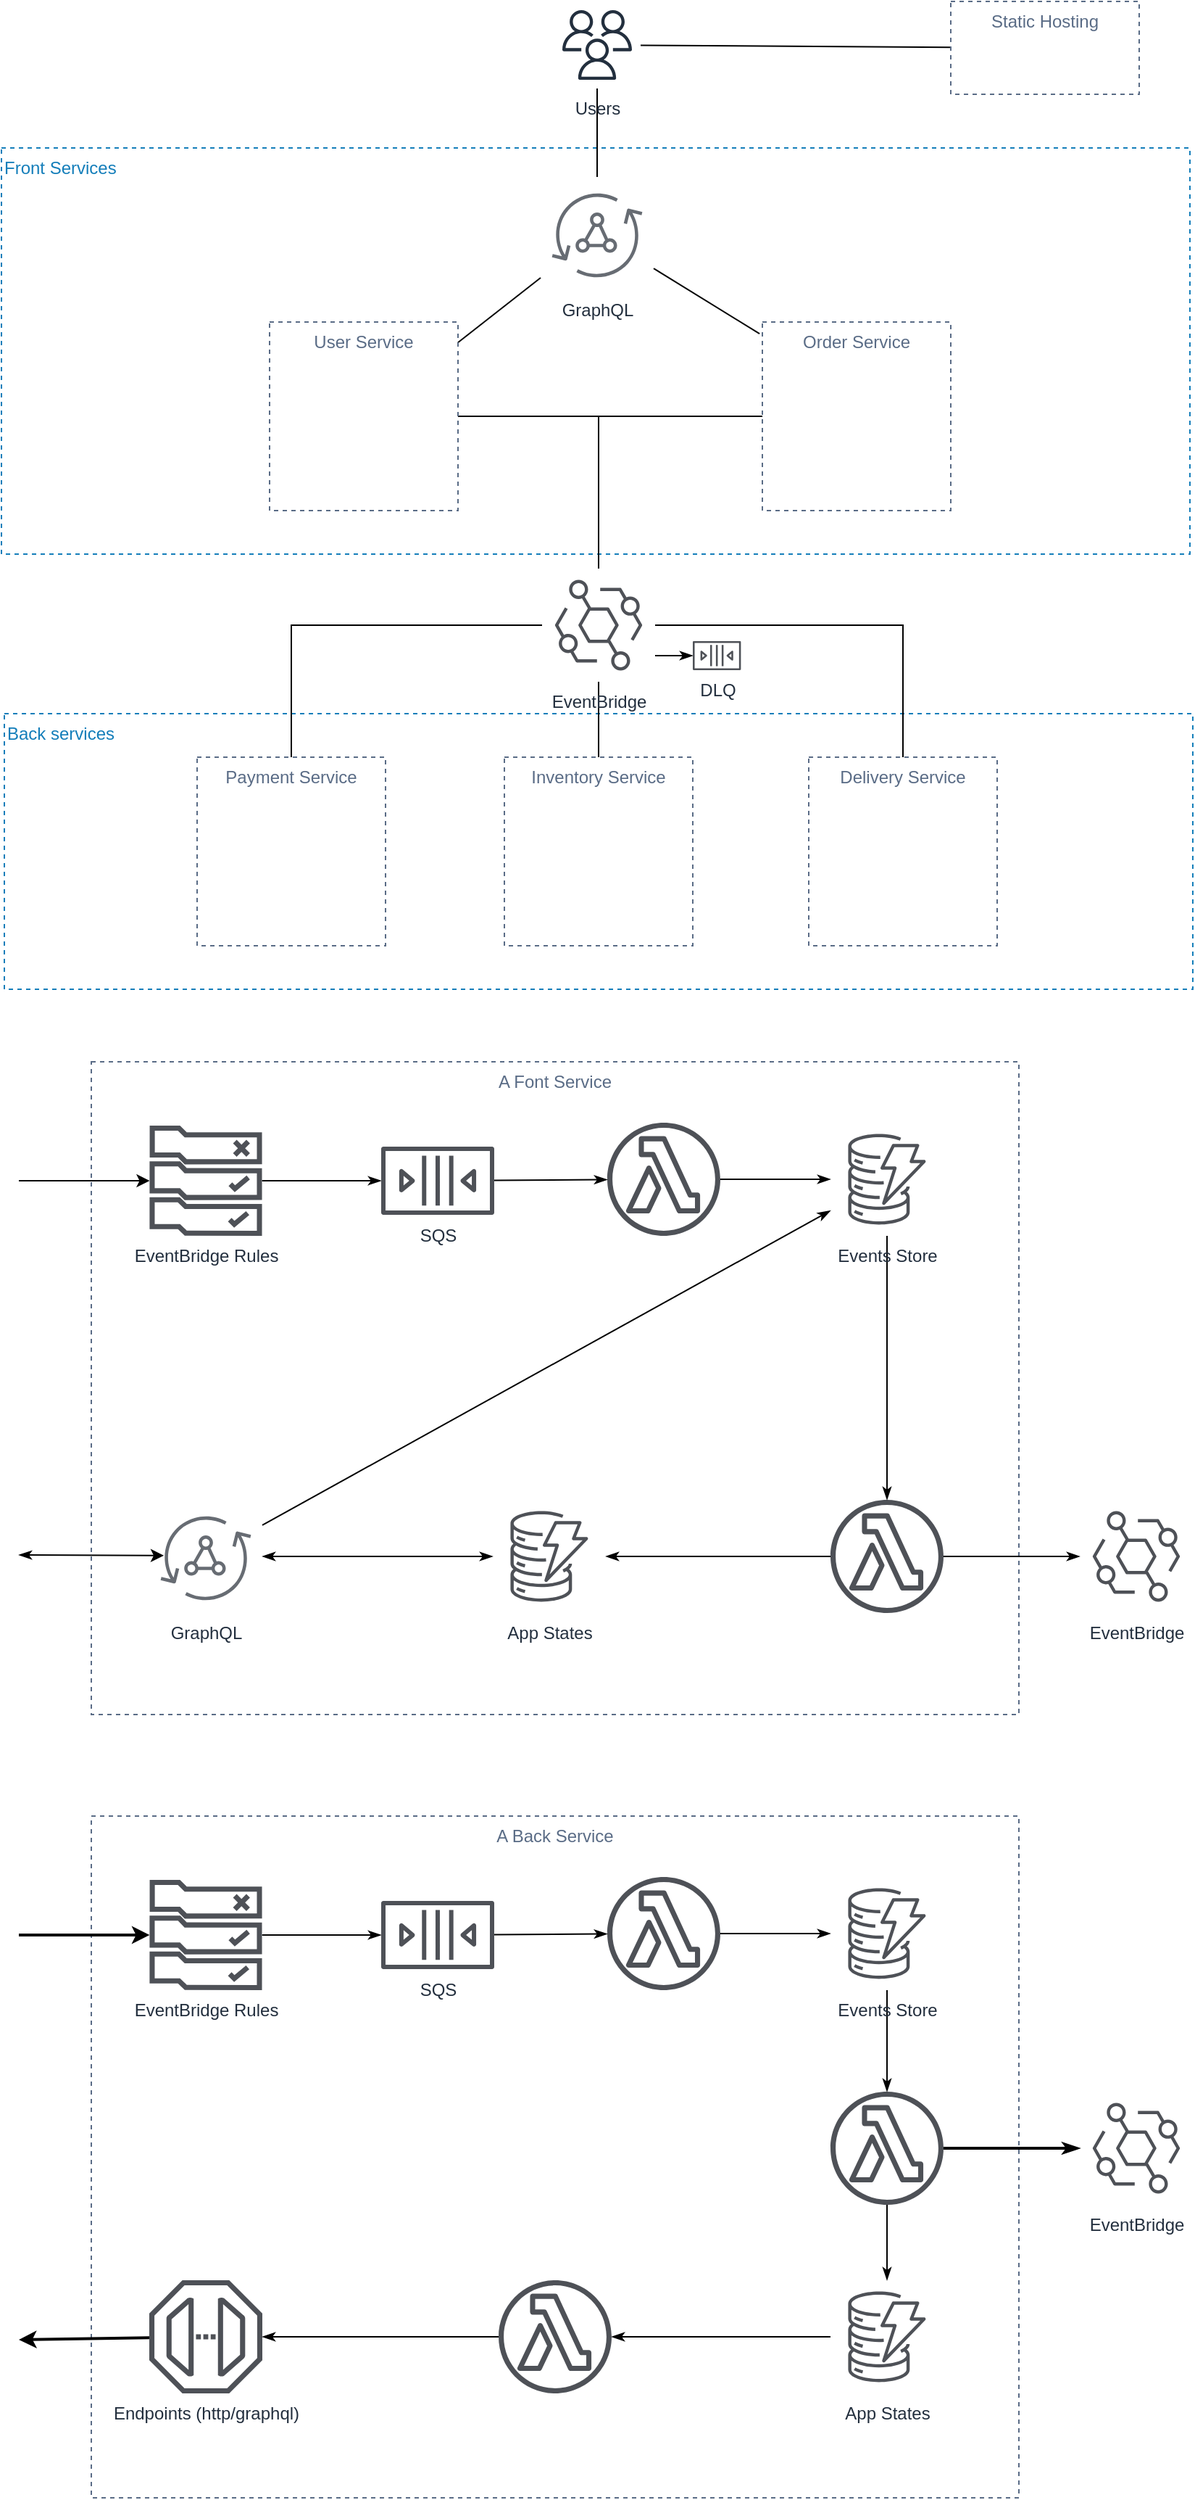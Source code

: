 <mxfile version="13.9.9" type="device" pages="2"><diagram id="mgv7GlilE0iIRinvgPgz" name="high-level"><mxGraphModel dx="1123" dy="744" grid="1" gridSize="10" guides="1" tooltips="1" connect="1" arrows="1" fold="1" page="1" pageScale="1" pageWidth="850" pageHeight="1100" math="0" shadow="0"><root><mxCell id="qP74AZdXXfNGVdxhBcff-0"/><mxCell id="qP74AZdXXfNGVdxhBcff-1" parent="qP74AZdXXfNGVdxhBcff-0"/><mxCell id="c52QdayIzjVWEUf-scH9-2" value="A Back Service" style="fillColor=none;strokeColor=#5A6C86;dashed=1;verticalAlign=top;fontStyle=0;fontColor=#5A6C86;" parent="qP74AZdXXfNGVdxhBcff-1" vertex="1"><mxGeometry x="72" y="1280" width="640" height="470" as="geometry"/></mxCell><mxCell id="3Ly7a8Z1kV-D6o6pP8aN-3" value="Front Services" style="fillColor=none;strokeColor=#147EBA;dashed=1;verticalAlign=top;fontStyle=0;fontColor=#147EBA;align=left;" parent="qP74AZdXXfNGVdxhBcff-1" vertex="1"><mxGeometry x="10" y="130" width="820" height="280" as="geometry"/></mxCell><mxCell id="3Ly7a8Z1kV-D6o6pP8aN-4" value="Back services" style="fillColor=none;strokeColor=#147EBA;dashed=1;verticalAlign=top;fontStyle=0;fontColor=#147EBA;align=left;" parent="qP74AZdXXfNGVdxhBcff-1" vertex="1"><mxGeometry x="12" y="520" width="820" height="190" as="geometry"/></mxCell><mxCell id="Z6h_kg9HAEoUVtD3yBT--4" style="rounded=0;orthogonalLoop=1;jettySize=auto;html=1;endArrow=none;endFill=0;" parent="qP74AZdXXfNGVdxhBcff-1" source="qP74AZdXXfNGVdxhBcff-2" target="Z6h_kg9HAEoUVtD3yBT--15" edge="1"><mxGeometry relative="1" as="geometry"/></mxCell><mxCell id="Z6h_kg9HAEoUVtD3yBT--11" style="rounded=0;orthogonalLoop=1;jettySize=auto;html=1;endArrow=none;endFill=0;" parent="qP74AZdXXfNGVdxhBcff-1" source="Z6h_kg9HAEoUVtD3yBT--15" target="Z6h_kg9HAEoUVtD3yBT--9" edge="1"><mxGeometry relative="1" as="geometry"/></mxCell><mxCell id="c52QdayIzjVWEUf-scH9-1" style="edgeStyle=none;rounded=0;orthogonalLoop=1;jettySize=auto;html=1;endArrow=none;endFill=0;fontSize=16;fontColor=#232F3E;" parent="qP74AZdXXfNGVdxhBcff-1" source="qP74AZdXXfNGVdxhBcff-2" target="c52QdayIzjVWEUf-scH9-0" edge="1"><mxGeometry relative="1" as="geometry"/></mxCell><mxCell id="qP74AZdXXfNGVdxhBcff-2" value="Users" style="outlineConnect=0;gradientColor=none;strokeColor=#232F3E;dashed=0;verticalLabelPosition=bottom;verticalAlign=top;align=center;html=1;fontSize=12;fontStyle=0;aspect=fixed;shape=mxgraph.aws4.resourceIcon;resIcon=mxgraph.aws4.users;fillColor=none;fontColor=#232F3E;" parent="qP74AZdXXfNGVdxhBcff-1" vertex="1"><mxGeometry x="391" y="29" width="60" height="60" as="geometry"/></mxCell><mxCell id="Z6h_kg9HAEoUVtD3yBT--5" style="edgeStyle=orthogonalEdgeStyle;rounded=0;orthogonalLoop=1;jettySize=auto;html=1;endArrow=none;endFill=0;" parent="qP74AZdXXfNGVdxhBcff-1" source="VWQEmgT53ZUEzv_5yGLG-1" target="Z6h_kg9HAEoUVtD3yBT--3" edge="1"><mxGeometry relative="1" as="geometry"/></mxCell><mxCell id="VWQEmgT53ZUEzv_5yGLG-1" value="Order Service" style="fillColor=none;strokeColor=#5A6C86;dashed=1;verticalAlign=top;fontStyle=0;fontColor=#5A6C86;" parent="qP74AZdXXfNGVdxhBcff-1" vertex="1"><mxGeometry x="535" y="250" width="130" height="130" as="geometry"/></mxCell><mxCell id="VWQEmgT53ZUEzv_5yGLG-2" value="Payment Service&#10;" style="fillColor=none;strokeColor=#5A6C86;dashed=1;verticalAlign=top;fontStyle=0;fontColor=#5A6C86;" parent="qP74AZdXXfNGVdxhBcff-1" vertex="1"><mxGeometry x="145" y="550" width="130" height="130" as="geometry"/></mxCell><mxCell id="VWQEmgT53ZUEzv_5yGLG-3" value="Inventory Service" style="fillColor=none;strokeColor=#5A6C86;dashed=1;verticalAlign=top;fontStyle=0;fontColor=#5A6C86;" parent="qP74AZdXXfNGVdxhBcff-1" vertex="1"><mxGeometry x="357" y="550" width="130" height="130" as="geometry"/></mxCell><mxCell id="Z6h_kg9HAEoUVtD3yBT--0" value="Delivery Service" style="fillColor=none;strokeColor=#5A6C86;dashed=1;verticalAlign=top;fontStyle=0;fontColor=#5A6C86;" parent="qP74AZdXXfNGVdxhBcff-1" vertex="1"><mxGeometry x="567" y="550" width="130" height="130" as="geometry"/></mxCell><mxCell id="Z6h_kg9HAEoUVtD3yBT--6" style="edgeStyle=orthogonalEdgeStyle;rounded=0;orthogonalLoop=1;jettySize=auto;html=1;endArrow=none;endFill=0;" parent="qP74AZdXXfNGVdxhBcff-1" source="Z6h_kg9HAEoUVtD3yBT--3" target="VWQEmgT53ZUEzv_5yGLG-3" edge="1"><mxGeometry relative="1" as="geometry"/></mxCell><mxCell id="Z6h_kg9HAEoUVtD3yBT--7" style="edgeStyle=orthogonalEdgeStyle;rounded=0;orthogonalLoop=1;jettySize=auto;html=1;endArrow=none;endFill=0;" parent="qP74AZdXXfNGVdxhBcff-1" source="Z6h_kg9HAEoUVtD3yBT--3" target="VWQEmgT53ZUEzv_5yGLG-2" edge="1"><mxGeometry relative="1" as="geometry"/></mxCell><mxCell id="Z6h_kg9HAEoUVtD3yBT--8" style="edgeStyle=orthogonalEdgeStyle;rounded=0;orthogonalLoop=1;jettySize=auto;html=1;endArrow=none;endFill=0;" parent="qP74AZdXXfNGVdxhBcff-1" source="Z6h_kg9HAEoUVtD3yBT--3" target="Z6h_kg9HAEoUVtD3yBT--0" edge="1"><mxGeometry relative="1" as="geometry"/></mxCell><mxCell id="Z6h_kg9HAEoUVtD3yBT--13" style="edgeStyle=orthogonalEdgeStyle;rounded=0;orthogonalLoop=1;jettySize=auto;html=1;endArrow=classicThin;endFill=1;" parent="qP74AZdXXfNGVdxhBcff-1" source="Z6h_kg9HAEoUVtD3yBT--3" target="Z6h_kg9HAEoUVtD3yBT--12" edge="1"><mxGeometry relative="1" as="geometry"><mxPoint x="521" y="500" as="targetPoint"/><Array as="points"><mxPoint x="481" y="480"/><mxPoint x="481" y="480"/></Array></mxGeometry></mxCell><mxCell id="Z6h_kg9HAEoUVtD3yBT--3" value="EventBridge" style="outlineConnect=0;fontColor=#232F3E;gradientDirection=north;dashed=0;verticalLabelPosition=bottom;verticalAlign=top;align=center;html=1;fontSize=12;fontStyle=0;aspect=fixed;shape=mxgraph.aws4.resourceIcon;resIcon=mxgraph.aws4.eventbridge;fillColor=none;strokeColor=#4E5157;" parent="qP74AZdXXfNGVdxhBcff-1" vertex="1"><mxGeometry x="383" y="420" width="78" height="78" as="geometry"/></mxCell><mxCell id="Z6h_kg9HAEoUVtD3yBT--10" style="edgeStyle=orthogonalEdgeStyle;rounded=0;orthogonalLoop=1;jettySize=auto;html=1;endArrow=none;endFill=0;" parent="qP74AZdXXfNGVdxhBcff-1" source="Z6h_kg9HAEoUVtD3yBT--9" target="Z6h_kg9HAEoUVtD3yBT--3" edge="1"><mxGeometry relative="1" as="geometry"/></mxCell><mxCell id="Z6h_kg9HAEoUVtD3yBT--9" value="User Service" style="fillColor=none;strokeColor=#5A6C86;dashed=1;verticalAlign=top;fontStyle=0;fontColor=#5A6C86;" parent="qP74AZdXXfNGVdxhBcff-1" vertex="1"><mxGeometry x="195" y="250" width="130" height="130" as="geometry"/></mxCell><mxCell id="Z6h_kg9HAEoUVtD3yBT--12" value="DLQ" style="outlineConnect=0;gradientColor=none;strokeColor=none;dashed=0;verticalLabelPosition=bottom;verticalAlign=top;align=center;html=1;fontSize=12;fontStyle=0;aspect=fixed;pointerEvents=1;shape=mxgraph.aws4.queue;fillColor=#4E5157;fontColor=#232F3E;" parent="qP74AZdXXfNGVdxhBcff-1" vertex="1"><mxGeometry x="487.0" y="470" width="33.19" height="20" as="geometry"/></mxCell><mxCell id="Z6h_kg9HAEoUVtD3yBT--16" style="rounded=0;orthogonalLoop=1;jettySize=auto;html=1;entryX=-0.015;entryY=0.062;entryDx=0;entryDy=0;entryPerimeter=0;endArrow=none;endFill=0;" parent="qP74AZdXXfNGVdxhBcff-1" source="Z6h_kg9HAEoUVtD3yBT--15" target="VWQEmgT53ZUEzv_5yGLG-1" edge="1"><mxGeometry relative="1" as="geometry"/></mxCell><mxCell id="Z6h_kg9HAEoUVtD3yBT--15" value="GraphQL" style="outlineConnect=0;gradientDirection=north;dashed=0;verticalLabelPosition=bottom;verticalAlign=top;align=center;html=1;fontSize=12;fontStyle=0;aspect=fixed;shape=mxgraph.aws4.resourceIcon;resIcon=mxgraph.aws4.appsync;fillColor=none;strokeColor=#676C73;fontColor=#232F3E;" parent="qP74AZdXXfNGVdxhBcff-1" vertex="1"><mxGeometry x="382" y="150" width="78" height="78" as="geometry"/></mxCell><mxCell id="c52QdayIzjVWEUf-scH9-0" value="Static Hosting" style="fillColor=none;strokeColor=#5A6C86;dashed=1;verticalAlign=top;fontStyle=0;fontColor=#5A6C86;" parent="qP74AZdXXfNGVdxhBcff-1" vertex="1"><mxGeometry x="665" y="29" width="130" height="64" as="geometry"/></mxCell><mxCell id="c52QdayIzjVWEUf-scH9-14" style="edgeStyle=none;rounded=0;orthogonalLoop=1;jettySize=auto;html=1;endArrow=classicThin;endFill=1;fontSize=16;fontColor=#232F3E;" parent="qP74AZdXXfNGVdxhBcff-1" source="c52QdayIzjVWEUf-scH9-4" target="c52QdayIzjVWEUf-scH9-10" edge="1"><mxGeometry relative="1" as="geometry"/></mxCell><mxCell id="c52QdayIzjVWEUf-scH9-36" style="edgeStyle=none;rounded=0;orthogonalLoop=1;jettySize=auto;html=1;endArrow=classicThin;endFill=1;strokeWidth=2;fontSize=16;fontColor=#232F3E;" parent="qP74AZdXXfNGVdxhBcff-1" source="c52QdayIzjVWEUf-scH9-4" target="c52QdayIzjVWEUf-scH9-35" edge="1"><mxGeometry relative="1" as="geometry"/></mxCell><mxCell id="c52QdayIzjVWEUf-scH9-4" value="" style="outlineConnect=0;fontColor=#232F3E;gradientColor=none;strokeColor=none;dashed=0;verticalLabelPosition=bottom;verticalAlign=top;align=center;html=1;fontSize=12;fontStyle=0;aspect=fixed;pointerEvents=1;shape=mxgraph.aws4.lambda_function;fillColor=#4E5157;" parent="qP74AZdXXfNGVdxhBcff-1" vertex="1"><mxGeometry x="582" y="1470" width="78" height="78" as="geometry"/></mxCell><mxCell id="c52QdayIzjVWEUf-scH9-13" value="" style="edgeStyle=none;rounded=0;orthogonalLoop=1;jettySize=auto;html=1;endArrow=classicThin;endFill=1;fontSize=16;fontColor=#232F3E;" parent="qP74AZdXXfNGVdxhBcff-1" source="c52QdayIzjVWEUf-scH9-5" target="c52QdayIzjVWEUf-scH9-4" edge="1"><mxGeometry relative="1" as="geometry"/></mxCell><mxCell id="c52QdayIzjVWEUf-scH9-5" value="Events Store" style="outlineConnect=0;fontColor=#232F3E;gradientDirection=north;dashed=0;verticalLabelPosition=bottom;verticalAlign=top;align=center;html=1;fontSize=12;fontStyle=0;aspect=fixed;shape=mxgraph.aws4.resourceIcon;resIcon=mxgraph.aws4.dynamodb;fillColor=none;strokeColor=#4E5157;" parent="qP74AZdXXfNGVdxhBcff-1" vertex="1"><mxGeometry x="582" y="1322" width="78" height="78" as="geometry"/></mxCell><mxCell id="c52QdayIzjVWEUf-scH9-21" style="edgeStyle=none;rounded=0;orthogonalLoop=1;jettySize=auto;html=1;endArrow=classicThin;endFill=1;strokeWidth=1;fontSize=16;fontColor=#232F3E;" parent="qP74AZdXXfNGVdxhBcff-1" source="c52QdayIzjVWEUf-scH9-9" target="c52QdayIzjVWEUf-scH9-17" edge="1"><mxGeometry relative="1" as="geometry"/></mxCell><mxCell id="c52QdayIzjVWEUf-scH9-9" value="EventBridge Rules" style="outlineConnect=0;fontColor=#232F3E;gradientColor=none;strokeColor=none;dashed=0;verticalLabelPosition=bottom;verticalAlign=top;align=center;html=1;fontSize=12;fontStyle=0;aspect=fixed;pointerEvents=1;shape=mxgraph.aws4.rule_2;fillColor=#4E5157;" parent="qP74AZdXXfNGVdxhBcff-1" vertex="1"><mxGeometry x="112" y="1324" width="78" height="76" as="geometry"/></mxCell><mxCell id="c52QdayIzjVWEUf-scH9-23" style="edgeStyle=none;rounded=0;orthogonalLoop=1;jettySize=auto;html=1;endArrow=classicThin;endFill=1;strokeWidth=1;fontSize=16;fontColor=#232F3E;" parent="qP74AZdXXfNGVdxhBcff-1" source="c52QdayIzjVWEUf-scH9-10" target="c52QdayIzjVWEUf-scH9-18" edge="1"><mxGeometry relative="1" as="geometry"/></mxCell><mxCell id="c52QdayIzjVWEUf-scH9-10" value="App States" style="outlineConnect=0;fontColor=#232F3E;gradientDirection=north;dashed=0;verticalLabelPosition=bottom;verticalAlign=top;align=center;html=1;fontSize=12;fontStyle=0;aspect=fixed;shape=mxgraph.aws4.resourceIcon;resIcon=mxgraph.aws4.dynamodb;fillColor=none;strokeColor=#4E5157;" parent="qP74AZdXXfNGVdxhBcff-1" vertex="1"><mxGeometry x="582" y="1600" width="78" height="78" as="geometry"/></mxCell><mxCell id="c52QdayIzjVWEUf-scH9-16" style="edgeStyle=none;rounded=0;orthogonalLoop=1;jettySize=auto;html=1;endArrow=classicThin;endFill=1;fontSize=16;fontColor=#232F3E;" parent="qP74AZdXXfNGVdxhBcff-1" source="c52QdayIzjVWEUf-scH9-15" target="c52QdayIzjVWEUf-scH9-5" edge="1"><mxGeometry relative="1" as="geometry"/></mxCell><mxCell id="c52QdayIzjVWEUf-scH9-15" value="" style="outlineConnect=0;fontColor=#232F3E;gradientColor=none;strokeColor=none;dashed=0;verticalLabelPosition=bottom;verticalAlign=top;align=center;html=1;fontSize=12;fontStyle=0;aspect=fixed;pointerEvents=1;shape=mxgraph.aws4.lambda_function;fillColor=#4E5157;" parent="qP74AZdXXfNGVdxhBcff-1" vertex="1"><mxGeometry x="428" y="1322" width="78" height="78" as="geometry"/></mxCell><mxCell id="c52QdayIzjVWEUf-scH9-22" style="edgeStyle=none;rounded=0;orthogonalLoop=1;jettySize=auto;html=1;endArrow=classicThin;endFill=1;strokeWidth=1;fontSize=16;fontColor=#232F3E;" parent="qP74AZdXXfNGVdxhBcff-1" source="c52QdayIzjVWEUf-scH9-17" target="c52QdayIzjVWEUf-scH9-15" edge="1"><mxGeometry relative="1" as="geometry"/></mxCell><mxCell id="c52QdayIzjVWEUf-scH9-17" value="SQS" style="outlineConnect=0;fontColor=#232F3E;gradientColor=none;strokeColor=none;dashed=0;verticalLabelPosition=bottom;verticalAlign=top;align=center;html=1;fontSize=12;fontStyle=0;aspect=fixed;pointerEvents=1;shape=mxgraph.aws4.queue;fillColor=#4E5157;" parent="qP74AZdXXfNGVdxhBcff-1" vertex="1"><mxGeometry x="272" y="1338.5" width="78" height="47" as="geometry"/></mxCell><mxCell id="c52QdayIzjVWEUf-scH9-6" value="Endpoints (http/graphql)" style="outlineConnect=0;fontColor=#232F3E;gradientColor=none;strokeColor=none;dashed=0;verticalLabelPosition=bottom;verticalAlign=top;align=center;html=1;fontSize=12;fontStyle=0;aspect=fixed;shape=mxgraph.aws4.endpoint;fillColor=#4E5157;" parent="qP74AZdXXfNGVdxhBcff-1" vertex="1"><mxGeometry x="112" y="1600" width="78" height="78" as="geometry"/></mxCell><mxCell id="c52QdayIzjVWEUf-scH9-24" style="edgeStyle=none;rounded=0;orthogonalLoop=1;jettySize=auto;html=1;endArrow=classicThin;endFill=1;strokeWidth=1;fontSize=16;fontColor=#232F3E;" parent="qP74AZdXXfNGVdxhBcff-1" source="c52QdayIzjVWEUf-scH9-18" target="c52QdayIzjVWEUf-scH9-6" edge="1"><mxGeometry relative="1" as="geometry"/></mxCell><mxCell id="c52QdayIzjVWEUf-scH9-18" value="" style="outlineConnect=0;fontColor=#232F3E;gradientColor=none;strokeColor=none;dashed=0;verticalLabelPosition=bottom;verticalAlign=top;align=center;html=1;fontSize=12;fontStyle=0;aspect=fixed;pointerEvents=1;shape=mxgraph.aws4.lambda_function;fillColor=#4E5157;" parent="qP74AZdXXfNGVdxhBcff-1" vertex="1"><mxGeometry x="353" y="1600" width="78" height="78" as="geometry"/></mxCell><mxCell id="c52QdayIzjVWEUf-scH9-19" value="" style="endArrow=classic;html=1;fontSize=16;fontColor=#232F3E;strokeWidth=2;" parent="qP74AZdXXfNGVdxhBcff-1" target="c52QdayIzjVWEUf-scH9-9" edge="1"><mxGeometry width="50" height="50" relative="1" as="geometry"><mxPoint x="22" y="1362" as="sourcePoint"/><mxPoint x="92" y="1600" as="targetPoint"/></mxGeometry></mxCell><mxCell id="c52QdayIzjVWEUf-scH9-20" value="" style="endArrow=classic;html=1;strokeWidth=2;fontSize=16;fontColor=#232F3E;" parent="qP74AZdXXfNGVdxhBcff-1" source="c52QdayIzjVWEUf-scH9-6" edge="1"><mxGeometry width="50" height="50" relative="1" as="geometry"><mxPoint x="112" y="1650" as="sourcePoint"/><mxPoint x="22" y="1641" as="targetPoint"/></mxGeometry></mxCell><mxCell id="c52QdayIzjVWEUf-scH9-35" value="EventBridge" style="outlineConnect=0;fontColor=#232F3E;gradientDirection=north;dashed=0;verticalLabelPosition=bottom;verticalAlign=top;align=center;html=1;fontSize=12;fontStyle=0;aspect=fixed;shape=mxgraph.aws4.resourceIcon;resIcon=mxgraph.aws4.eventbridge;fillColor=none;strokeColor=#4E5157;" parent="qP74AZdXXfNGVdxhBcff-1" vertex="1"><mxGeometry x="754" y="1470" width="78" height="78" as="geometry"/></mxCell><mxCell id="BxeF3oCvR-8gQP6AFE43-0" value="A Font Service" style="fillColor=none;strokeColor=#5A6C86;dashed=1;verticalAlign=top;fontStyle=0;fontColor=#5A6C86;" parent="qP74AZdXXfNGVdxhBcff-1" vertex="1"><mxGeometry x="72" y="760" width="640" height="450" as="geometry"/></mxCell><mxCell id="BxeF3oCvR-8gQP6AFE43-1" style="edgeStyle=none;rounded=0;orthogonalLoop=1;jettySize=auto;html=1;startArrow=classicThin;startFill=1;endArrow=classicThin;endFill=1;strokeWidth=1;fontSize=16;fontColor=#232F3E;" parent="qP74AZdXXfNGVdxhBcff-1" source="BxeF3oCvR-8gQP6AFE43-3" target="BxeF3oCvR-8gQP6AFE43-17" edge="1"><mxGeometry relative="1" as="geometry"/></mxCell><mxCell id="BxeF3oCvR-8gQP6AFE43-2" style="edgeStyle=none;rounded=0;orthogonalLoop=1;jettySize=auto;html=1;startArrow=none;startFill=0;endArrow=classicThin;endFill=1;strokeWidth=1;fontSize=16;fontColor=#232F3E;" parent="qP74AZdXXfNGVdxhBcff-1" source="BxeF3oCvR-8gQP6AFE43-3" target="BxeF3oCvR-8gQP6AFE43-8" edge="1"><mxGeometry relative="1" as="geometry"/></mxCell><mxCell id="BxeF3oCvR-8gQP6AFE43-3" value="GraphQL" style="outlineConnect=0;gradientDirection=north;dashed=0;verticalLabelPosition=bottom;verticalAlign=top;align=center;html=1;fontSize=12;fontStyle=0;aspect=fixed;shape=mxgraph.aws4.resourceIcon;resIcon=mxgraph.aws4.appsync;fillColor=none;strokeColor=#676C73;fontColor=#232F3E;" parent="qP74AZdXXfNGVdxhBcff-1" vertex="1"><mxGeometry x="112" y="1062" width="78" height="78" as="geometry"/></mxCell><mxCell id="BxeF3oCvR-8gQP6AFE43-4" style="edgeStyle=none;rounded=0;orthogonalLoop=1;jettySize=auto;html=1;startArrow=none;startFill=0;endArrow=classicThin;endFill=1;strokeWidth=1;fontSize=16;fontColor=#232F3E;" parent="qP74AZdXXfNGVdxhBcff-1" source="BxeF3oCvR-8gQP6AFE43-6" target="BxeF3oCvR-8gQP6AFE43-17" edge="1"><mxGeometry relative="1" as="geometry"/></mxCell><mxCell id="BxeF3oCvR-8gQP6AFE43-5" style="edgeStyle=none;rounded=0;orthogonalLoop=1;jettySize=auto;html=1;startArrow=none;startFill=0;endArrow=classicThin;endFill=1;strokeWidth=1;fontSize=16;fontColor=#232F3E;" parent="qP74AZdXXfNGVdxhBcff-1" source="BxeF3oCvR-8gQP6AFE43-6" target="BxeF3oCvR-8gQP6AFE43-16" edge="1"><mxGeometry relative="1" as="geometry"/></mxCell><mxCell id="BxeF3oCvR-8gQP6AFE43-6" value="" style="outlineConnect=0;fontColor=#232F3E;gradientColor=none;strokeColor=none;dashed=0;verticalLabelPosition=bottom;verticalAlign=top;align=center;html=1;fontSize=12;fontStyle=0;aspect=fixed;pointerEvents=1;shape=mxgraph.aws4.lambda_function;fillColor=#4E5157;" parent="qP74AZdXXfNGVdxhBcff-1" vertex="1"><mxGeometry x="582" y="1062" width="78" height="78" as="geometry"/></mxCell><mxCell id="BxeF3oCvR-8gQP6AFE43-7" value="" style="edgeStyle=none;rounded=0;orthogonalLoop=1;jettySize=auto;html=1;endArrow=classicThin;endFill=1;fontSize=16;fontColor=#232F3E;" parent="qP74AZdXXfNGVdxhBcff-1" source="BxeF3oCvR-8gQP6AFE43-8" target="BxeF3oCvR-8gQP6AFE43-6" edge="1"><mxGeometry relative="1" as="geometry"/></mxCell><mxCell id="BxeF3oCvR-8gQP6AFE43-8" value="Events Store" style="outlineConnect=0;fontColor=#232F3E;gradientDirection=north;dashed=0;verticalLabelPosition=bottom;verticalAlign=top;align=center;html=1;fontSize=12;fontStyle=0;aspect=fixed;shape=mxgraph.aws4.resourceIcon;resIcon=mxgraph.aws4.dynamodb;fillColor=none;strokeColor=#4E5157;" parent="qP74AZdXXfNGVdxhBcff-1" vertex="1"><mxGeometry x="582" y="802" width="78" height="78" as="geometry"/></mxCell><mxCell id="BxeF3oCvR-8gQP6AFE43-9" style="edgeStyle=none;rounded=0;orthogonalLoop=1;jettySize=auto;html=1;endArrow=classicThin;endFill=1;strokeWidth=1;fontSize=16;fontColor=#232F3E;" parent="qP74AZdXXfNGVdxhBcff-1" source="BxeF3oCvR-8gQP6AFE43-10" target="BxeF3oCvR-8gQP6AFE43-14" edge="1"><mxGeometry relative="1" as="geometry"/></mxCell><mxCell id="BxeF3oCvR-8gQP6AFE43-10" value="EventBridge Rules" style="outlineConnect=0;fontColor=#232F3E;gradientColor=none;strokeColor=none;dashed=0;verticalLabelPosition=bottom;verticalAlign=top;align=center;html=1;fontSize=12;fontStyle=0;aspect=fixed;pointerEvents=1;shape=mxgraph.aws4.rule_2;fillColor=#4E5157;" parent="qP74AZdXXfNGVdxhBcff-1" vertex="1"><mxGeometry x="112" y="804" width="78" height="76" as="geometry"/></mxCell><mxCell id="BxeF3oCvR-8gQP6AFE43-11" style="edgeStyle=none;rounded=0;orthogonalLoop=1;jettySize=auto;html=1;endArrow=classicThin;endFill=1;fontSize=16;fontColor=#232F3E;" parent="qP74AZdXXfNGVdxhBcff-1" source="BxeF3oCvR-8gQP6AFE43-12" target="BxeF3oCvR-8gQP6AFE43-8" edge="1"><mxGeometry relative="1" as="geometry"/></mxCell><mxCell id="BxeF3oCvR-8gQP6AFE43-12" value="" style="outlineConnect=0;fontColor=#232F3E;gradientColor=none;strokeColor=none;dashed=0;verticalLabelPosition=bottom;verticalAlign=top;align=center;html=1;fontSize=12;fontStyle=0;aspect=fixed;pointerEvents=1;shape=mxgraph.aws4.lambda_function;fillColor=#4E5157;" parent="qP74AZdXXfNGVdxhBcff-1" vertex="1"><mxGeometry x="428" y="802" width="78" height="78" as="geometry"/></mxCell><mxCell id="BxeF3oCvR-8gQP6AFE43-13" style="edgeStyle=none;rounded=0;orthogonalLoop=1;jettySize=auto;html=1;endArrow=classicThin;endFill=1;strokeWidth=1;fontSize=16;fontColor=#232F3E;" parent="qP74AZdXXfNGVdxhBcff-1" source="BxeF3oCvR-8gQP6AFE43-14" target="BxeF3oCvR-8gQP6AFE43-12" edge="1"><mxGeometry relative="1" as="geometry"/></mxCell><mxCell id="BxeF3oCvR-8gQP6AFE43-14" value="SQS" style="outlineConnect=0;fontColor=#232F3E;gradientColor=none;strokeColor=none;dashed=0;verticalLabelPosition=bottom;verticalAlign=top;align=center;html=1;fontSize=12;fontStyle=0;aspect=fixed;pointerEvents=1;shape=mxgraph.aws4.queue;fillColor=#4E5157;" parent="qP74AZdXXfNGVdxhBcff-1" vertex="1"><mxGeometry x="272" y="818.5" width="78" height="47" as="geometry"/></mxCell><mxCell id="BxeF3oCvR-8gQP6AFE43-15" value="" style="endArrow=classic;html=1;fontSize=16;fontColor=#232F3E;strokeWidth=1;" parent="qP74AZdXXfNGVdxhBcff-1" target="BxeF3oCvR-8gQP6AFE43-10" edge="1"><mxGeometry width="50" height="50" relative="1" as="geometry"><mxPoint x="22" y="842.0" as="sourcePoint"/><mxPoint x="92" y="1080" as="targetPoint"/></mxGeometry></mxCell><mxCell id="BxeF3oCvR-8gQP6AFE43-16" value="EventBridge" style="outlineConnect=0;fontColor=#232F3E;gradientDirection=north;dashed=0;verticalLabelPosition=bottom;verticalAlign=top;align=center;html=1;fontSize=12;fontStyle=0;aspect=fixed;shape=mxgraph.aws4.resourceIcon;resIcon=mxgraph.aws4.eventbridge;fillColor=none;strokeColor=#4E5157;" parent="qP74AZdXXfNGVdxhBcff-1" vertex="1"><mxGeometry x="754" y="1062" width="78" height="78" as="geometry"/></mxCell><mxCell id="BxeF3oCvR-8gQP6AFE43-17" value="App States" style="outlineConnect=0;fontColor=#232F3E;gradientDirection=north;dashed=0;verticalLabelPosition=bottom;verticalAlign=top;align=center;html=1;fontSize=12;fontStyle=0;aspect=fixed;shape=mxgraph.aws4.resourceIcon;resIcon=mxgraph.aws4.dynamodb;fillColor=none;strokeColor=#4E5157;" parent="qP74AZdXXfNGVdxhBcff-1" vertex="1"><mxGeometry x="349" y="1062" width="78" height="78" as="geometry"/></mxCell><mxCell id="BxeF3oCvR-8gQP6AFE43-18" value="" style="endArrow=classic;html=1;fontSize=16;fontColor=#232F3E;strokeWidth=1;startArrow=classicThin;startFill=1;" parent="qP74AZdXXfNGVdxhBcff-1" edge="1"><mxGeometry width="50" height="50" relative="1" as="geometry"><mxPoint x="22" y="1100" as="sourcePoint"/><mxPoint x="121.996" y="1100.41" as="targetPoint"/></mxGeometry></mxCell></root></mxGraphModel></diagram><diagram id="5f1a_o0864U_T6YpWFfZ" name="Page-3"><mxGraphModel dx="786" dy="521" grid="1" gridSize="10" guides="1" tooltips="1" connect="1" arrows="1" fold="1" page="1" pageScale="1" pageWidth="850" pageHeight="1100" math="0" shadow="0"><root><mxCell id="zR4iZMP4GVemJDhueXOK-0"/><mxCell id="zR4iZMP4GVemJDhueXOK-1" parent="zR4iZMP4GVemJDhueXOK-0"/><mxCell id="upNcROSbhZsvhqVW_OoZ-0" value="A Back Service with CQRS &amp; Event Sourcing" style="fillColor=none;strokeColor=#5A6C86;dashed=1;verticalAlign=top;fontStyle=0;fontColor=#5A6C86;" parent="zR4iZMP4GVemJDhueXOK-1" vertex="1"><mxGeometry x="70" y="80" width="640" height="450" as="geometry"/></mxCell><mxCell id="nSAL7ASLMRi0IYS_1w9q-10" style="edgeStyle=none;rounded=0;orthogonalLoop=1;jettySize=auto;html=1;startArrow=classicThin;startFill=1;endArrow=classicThin;endFill=1;strokeWidth=1;fontSize=16;fontColor=#232F3E;" parent="zR4iZMP4GVemJDhueXOK-1" source="zBNGNk624wnp6oKn1idS-0" target="nSAL7ASLMRi0IYS_1w9q-9" edge="1"><mxGeometry relative="1" as="geometry"/></mxCell><mxCell id="J7TjTNm7Cng6n9FDmeB7-0" style="edgeStyle=none;rounded=0;orthogonalLoop=1;jettySize=auto;html=1;startArrow=none;startFill=0;endArrow=classicThin;endFill=1;strokeWidth=1;fontSize=16;fontColor=#232F3E;" parent="zR4iZMP4GVemJDhueXOK-1" source="zBNGNk624wnp6oKn1idS-0" target="upNcROSbhZsvhqVW_OoZ-5" edge="1"><mxGeometry relative="1" as="geometry"/></mxCell><mxCell id="zBNGNk624wnp6oKn1idS-0" value="GraphQL" style="outlineConnect=0;gradientDirection=north;dashed=0;verticalLabelPosition=bottom;verticalAlign=top;align=center;html=1;fontSize=12;fontStyle=0;aspect=fixed;shape=mxgraph.aws4.resourceIcon;resIcon=mxgraph.aws4.appsync;fillColor=none;strokeColor=#676C73;fontColor=#232F3E;" parent="zR4iZMP4GVemJDhueXOK-1" vertex="1"><mxGeometry x="110" y="382" width="78" height="78" as="geometry"/></mxCell><mxCell id="nSAL7ASLMRi0IYS_1w9q-14" style="edgeStyle=none;rounded=0;orthogonalLoop=1;jettySize=auto;html=1;startArrow=none;startFill=0;endArrow=classicThin;endFill=1;strokeWidth=1;fontSize=16;fontColor=#232F3E;" parent="zR4iZMP4GVemJDhueXOK-1" source="upNcROSbhZsvhqVW_OoZ-3" target="nSAL7ASLMRi0IYS_1w9q-9" edge="1"><mxGeometry relative="1" as="geometry"/></mxCell><mxCell id="RRdT4emnogIC9vyER1QP-1" style="edgeStyle=none;rounded=0;orthogonalLoop=1;jettySize=auto;html=1;startArrow=none;startFill=0;endArrow=classicThin;endFill=1;strokeWidth=1;fontSize=16;fontColor=#232F3E;" parent="zR4iZMP4GVemJDhueXOK-1" source="upNcROSbhZsvhqVW_OoZ-3" target="upNcROSbhZsvhqVW_OoZ-19" edge="1"><mxGeometry relative="1" as="geometry"/></mxCell><mxCell id="upNcROSbhZsvhqVW_OoZ-3" value="" style="outlineConnect=0;fontColor=#232F3E;gradientColor=none;strokeColor=none;dashed=0;verticalLabelPosition=bottom;verticalAlign=top;align=center;html=1;fontSize=12;fontStyle=0;aspect=fixed;pointerEvents=1;shape=mxgraph.aws4.lambda_function;fillColor=#4E5157;" parent="zR4iZMP4GVemJDhueXOK-1" vertex="1"><mxGeometry x="580" y="382" width="78" height="78" as="geometry"/></mxCell><mxCell id="upNcROSbhZsvhqVW_OoZ-4" value="" style="edgeStyle=none;rounded=0;orthogonalLoop=1;jettySize=auto;html=1;endArrow=classicThin;endFill=1;fontSize=16;fontColor=#232F3E;" parent="zR4iZMP4GVemJDhueXOK-1" source="upNcROSbhZsvhqVW_OoZ-5" target="upNcROSbhZsvhqVW_OoZ-3" edge="1"><mxGeometry relative="1" as="geometry"/></mxCell><mxCell id="upNcROSbhZsvhqVW_OoZ-5" value="Events Store" style="outlineConnect=0;fontColor=#232F3E;gradientDirection=north;dashed=0;verticalLabelPosition=bottom;verticalAlign=top;align=center;html=1;fontSize=12;fontStyle=0;aspect=fixed;shape=mxgraph.aws4.resourceIcon;resIcon=mxgraph.aws4.dynamodb;fillColor=none;strokeColor=#4E5157;" parent="zR4iZMP4GVemJDhueXOK-1" vertex="1"><mxGeometry x="580" y="122" width="78" height="78" as="geometry"/></mxCell><mxCell id="upNcROSbhZsvhqVW_OoZ-6" style="edgeStyle=none;rounded=0;orthogonalLoop=1;jettySize=auto;html=1;endArrow=classicThin;endFill=1;strokeWidth=1;fontSize=16;fontColor=#232F3E;" parent="zR4iZMP4GVemJDhueXOK-1" source="upNcROSbhZsvhqVW_OoZ-7" target="upNcROSbhZsvhqVW_OoZ-13" edge="1"><mxGeometry relative="1" as="geometry"/></mxCell><mxCell id="upNcROSbhZsvhqVW_OoZ-7" value="EventBridge Rules" style="outlineConnect=0;fontColor=#232F3E;gradientColor=none;strokeColor=none;dashed=0;verticalLabelPosition=bottom;verticalAlign=top;align=center;html=1;fontSize=12;fontStyle=0;aspect=fixed;pointerEvents=1;shape=mxgraph.aws4.rule_2;fillColor=#4E5157;" parent="zR4iZMP4GVemJDhueXOK-1" vertex="1"><mxGeometry x="110" y="124" width="78" height="76" as="geometry"/></mxCell><mxCell id="upNcROSbhZsvhqVW_OoZ-10" style="edgeStyle=none;rounded=0;orthogonalLoop=1;jettySize=auto;html=1;endArrow=classicThin;endFill=1;fontSize=16;fontColor=#232F3E;" parent="zR4iZMP4GVemJDhueXOK-1" source="upNcROSbhZsvhqVW_OoZ-11" target="upNcROSbhZsvhqVW_OoZ-5" edge="1"><mxGeometry relative="1" as="geometry"/></mxCell><mxCell id="upNcROSbhZsvhqVW_OoZ-11" value="" style="outlineConnect=0;fontColor=#232F3E;gradientColor=none;strokeColor=none;dashed=0;verticalLabelPosition=bottom;verticalAlign=top;align=center;html=1;fontSize=12;fontStyle=0;aspect=fixed;pointerEvents=1;shape=mxgraph.aws4.lambda_function;fillColor=#4E5157;" parent="zR4iZMP4GVemJDhueXOK-1" vertex="1"><mxGeometry x="426" y="122" width="78" height="78" as="geometry"/></mxCell><mxCell id="upNcROSbhZsvhqVW_OoZ-12" style="edgeStyle=none;rounded=0;orthogonalLoop=1;jettySize=auto;html=1;endArrow=classicThin;endFill=1;strokeWidth=1;fontSize=16;fontColor=#232F3E;" parent="zR4iZMP4GVemJDhueXOK-1" source="upNcROSbhZsvhqVW_OoZ-13" target="upNcROSbhZsvhqVW_OoZ-11" edge="1"><mxGeometry relative="1" as="geometry"/></mxCell><mxCell id="upNcROSbhZsvhqVW_OoZ-13" value="SQS" style="outlineConnect=0;fontColor=#232F3E;gradientColor=none;strokeColor=none;dashed=0;verticalLabelPosition=bottom;verticalAlign=top;align=center;html=1;fontSize=12;fontStyle=0;aspect=fixed;pointerEvents=1;shape=mxgraph.aws4.queue;fillColor=#4E5157;" parent="zR4iZMP4GVemJDhueXOK-1" vertex="1"><mxGeometry x="270" y="138.5" width="78" height="47" as="geometry"/></mxCell><mxCell id="upNcROSbhZsvhqVW_OoZ-17" value="" style="endArrow=classic;html=1;fontSize=16;fontColor=#232F3E;strokeWidth=1;" parent="zR4iZMP4GVemJDhueXOK-1" target="upNcROSbhZsvhqVW_OoZ-7" edge="1"><mxGeometry width="50" height="50" relative="1" as="geometry"><mxPoint x="20" y="162.0" as="sourcePoint"/><mxPoint x="90" y="400" as="targetPoint"/></mxGeometry></mxCell><mxCell id="upNcROSbhZsvhqVW_OoZ-19" value="EventBridge" style="outlineConnect=0;fontColor=#232F3E;gradientDirection=north;dashed=0;verticalLabelPosition=bottom;verticalAlign=top;align=center;html=1;fontSize=12;fontStyle=0;aspect=fixed;shape=mxgraph.aws4.resourceIcon;resIcon=mxgraph.aws4.eventbridge;fillColor=none;strokeColor=#4E5157;" parent="zR4iZMP4GVemJDhueXOK-1" vertex="1"><mxGeometry x="752" y="382" width="78" height="78" as="geometry"/></mxCell><mxCell id="nSAL7ASLMRi0IYS_1w9q-9" value="App States" style="outlineConnect=0;fontColor=#232F3E;gradientDirection=north;dashed=0;verticalLabelPosition=bottom;verticalAlign=top;align=center;html=1;fontSize=12;fontStyle=0;aspect=fixed;shape=mxgraph.aws4.resourceIcon;resIcon=mxgraph.aws4.dynamodb;fillColor=none;strokeColor=#4E5157;" parent="zR4iZMP4GVemJDhueXOK-1" vertex="1"><mxGeometry x="347" y="382" width="78" height="78" as="geometry"/></mxCell><mxCell id="nSAL7ASLMRi0IYS_1w9q-11" value="" style="endArrow=classic;html=1;fontSize=16;fontColor=#232F3E;strokeWidth=1;startArrow=classicThin;startFill=1;" parent="zR4iZMP4GVemJDhueXOK-1" edge="1"><mxGeometry width="50" height="50" relative="1" as="geometry"><mxPoint x="20" y="420" as="sourcePoint"/><mxPoint x="119.996" y="420.41" as="targetPoint"/></mxGeometry></mxCell></root></mxGraphModel></diagram></mxfile>
